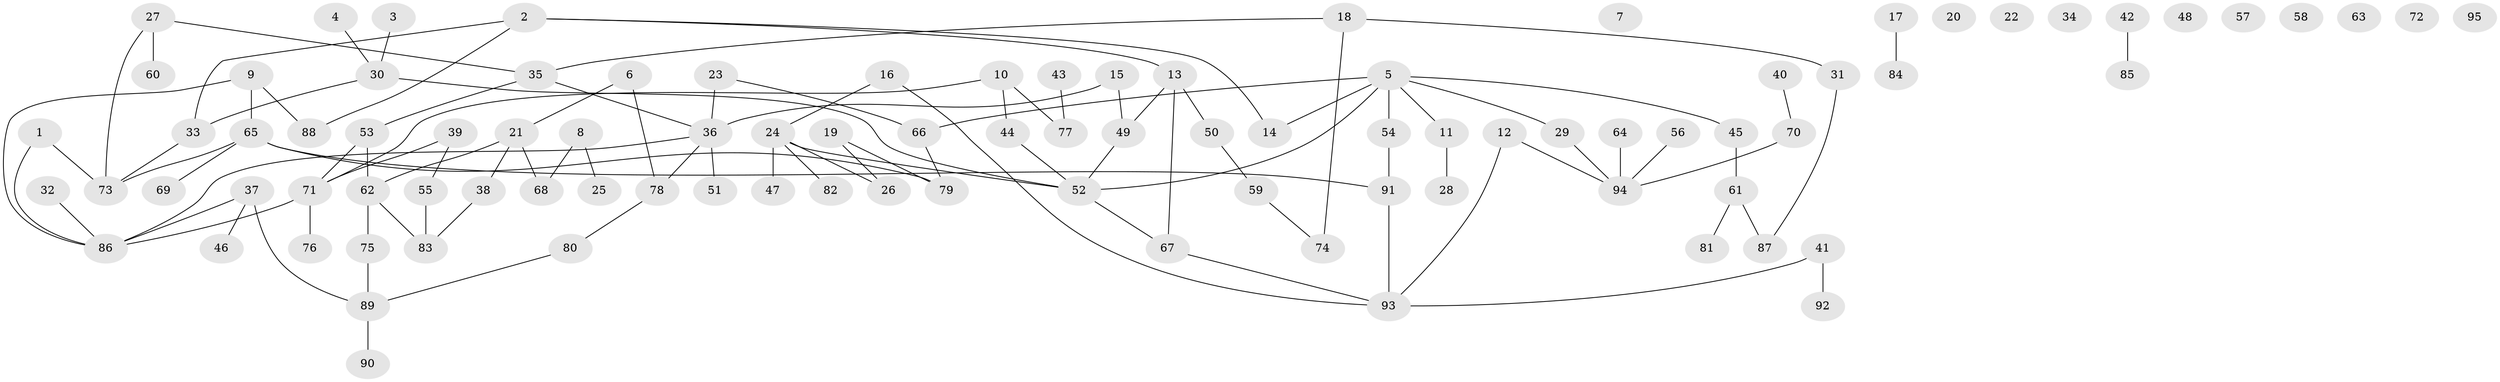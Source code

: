 // coarse degree distribution, {0: 0.23404255319148937, 2: 0.19148936170212766, 1: 0.3191489361702128, 4: 0.14893617021276595, 3: 0.02127659574468085, 5: 0.0425531914893617, 9: 0.02127659574468085, 7: 0.02127659574468085}
// Generated by graph-tools (version 1.1) at 2025/44/03/04/25 21:44:16]
// undirected, 95 vertices, 105 edges
graph export_dot {
graph [start="1"]
  node [color=gray90,style=filled];
  1;
  2;
  3;
  4;
  5;
  6;
  7;
  8;
  9;
  10;
  11;
  12;
  13;
  14;
  15;
  16;
  17;
  18;
  19;
  20;
  21;
  22;
  23;
  24;
  25;
  26;
  27;
  28;
  29;
  30;
  31;
  32;
  33;
  34;
  35;
  36;
  37;
  38;
  39;
  40;
  41;
  42;
  43;
  44;
  45;
  46;
  47;
  48;
  49;
  50;
  51;
  52;
  53;
  54;
  55;
  56;
  57;
  58;
  59;
  60;
  61;
  62;
  63;
  64;
  65;
  66;
  67;
  68;
  69;
  70;
  71;
  72;
  73;
  74;
  75;
  76;
  77;
  78;
  79;
  80;
  81;
  82;
  83;
  84;
  85;
  86;
  87;
  88;
  89;
  90;
  91;
  92;
  93;
  94;
  95;
  1 -- 73;
  1 -- 86;
  2 -- 13;
  2 -- 14;
  2 -- 33;
  2 -- 88;
  3 -- 30;
  4 -- 30;
  5 -- 11;
  5 -- 14;
  5 -- 29;
  5 -- 45;
  5 -- 52;
  5 -- 54;
  5 -- 66;
  6 -- 21;
  6 -- 78;
  8 -- 25;
  8 -- 68;
  9 -- 65;
  9 -- 86;
  9 -- 88;
  10 -- 44;
  10 -- 71;
  10 -- 77;
  11 -- 28;
  12 -- 93;
  12 -- 94;
  13 -- 49;
  13 -- 50;
  13 -- 67;
  15 -- 36;
  15 -- 49;
  16 -- 24;
  16 -- 93;
  17 -- 84;
  18 -- 31;
  18 -- 35;
  18 -- 74;
  19 -- 26;
  19 -- 79;
  21 -- 38;
  21 -- 62;
  21 -- 68;
  23 -- 36;
  23 -- 66;
  24 -- 26;
  24 -- 47;
  24 -- 52;
  24 -- 82;
  27 -- 35;
  27 -- 60;
  27 -- 73;
  29 -- 94;
  30 -- 33;
  30 -- 52;
  31 -- 87;
  32 -- 86;
  33 -- 73;
  35 -- 36;
  35 -- 53;
  36 -- 51;
  36 -- 78;
  36 -- 86;
  37 -- 46;
  37 -- 86;
  37 -- 89;
  38 -- 83;
  39 -- 55;
  39 -- 71;
  40 -- 70;
  41 -- 92;
  41 -- 93;
  42 -- 85;
  43 -- 77;
  44 -- 52;
  45 -- 61;
  49 -- 52;
  50 -- 59;
  52 -- 67;
  53 -- 62;
  53 -- 71;
  54 -- 91;
  55 -- 83;
  56 -- 94;
  59 -- 74;
  61 -- 81;
  61 -- 87;
  62 -- 75;
  62 -- 83;
  64 -- 94;
  65 -- 69;
  65 -- 73;
  65 -- 79;
  65 -- 91;
  66 -- 79;
  67 -- 93;
  70 -- 94;
  71 -- 76;
  71 -- 86;
  75 -- 89;
  78 -- 80;
  80 -- 89;
  89 -- 90;
  91 -- 93;
}
